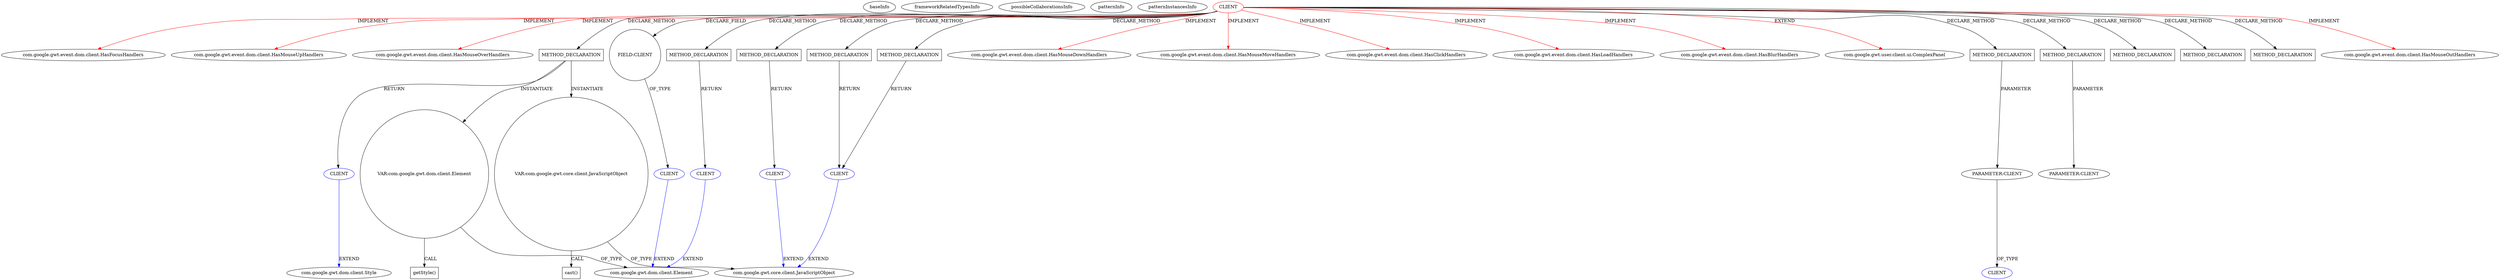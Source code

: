 digraph {
baseInfo[graphId=606,category="pattern",isAnonymous=false,possibleRelation=true]
frameworkRelatedTypesInfo[0="com.google.gwt.event.dom.client.HasMouseOutHandlers",1="com.google.gwt.event.dom.client.HasMouseMoveHandlers",2="com.google.gwt.user.client.ui.ComplexPanel",3="com.google.gwt.event.dom.client.HasClickHandlers",4="com.google.gwt.event.dom.client.HasFocusHandlers",5="com.google.gwt.event.dom.client.HasMouseUpHandlers",6="com.google.gwt.event.dom.client.HasBlurHandlers",7="com.google.gwt.event.dom.client.HasMouseDownHandlers",8="com.google.gwt.event.dom.client.HasLoadHandlers",9="com.google.gwt.event.dom.client.HasMouseOverHandlers"]
possibleCollaborationsInfo[0="606~FIELD_TYPE_DECLARATION-~com.google.gwt.event.dom.client.HasMouseOutHandlers com.google.gwt.event.dom.client.HasMouseMoveHandlers com.google.gwt.user.client.ui.ComplexPanel com.google.gwt.event.dom.client.HasClickHandlers com.google.gwt.event.dom.client.HasFocusHandlers com.google.gwt.event.dom.client.HasMouseUpHandlers com.google.gwt.event.dom.client.HasBlurHandlers com.google.gwt.event.dom.client.HasMouseDownHandlers com.google.gwt.event.dom.client.HasLoadHandlers com.google.gwt.event.dom.client.HasMouseOverHandlers ~com.google.gwt.dom.client.Element ~false~false",1="606~RETURN_TYPE_DECLARATION-CLIENT_METHOD_DECLARATION-~com.google.gwt.event.dom.client.HasMouseOutHandlers com.google.gwt.event.dom.client.HasMouseMoveHandlers com.google.gwt.user.client.ui.ComplexPanel com.google.gwt.event.dom.client.HasClickHandlers com.google.gwt.event.dom.client.HasFocusHandlers com.google.gwt.event.dom.client.HasMouseUpHandlers com.google.gwt.event.dom.client.HasBlurHandlers com.google.gwt.event.dom.client.HasMouseDownHandlers com.google.gwt.event.dom.client.HasLoadHandlers com.google.gwt.event.dom.client.HasMouseOverHandlers ~com.google.gwt.core.client.JavaScriptObject ~false~false",2="606~RETURN_TYPE_DECLARATION-CLIENT_METHOD_DECLARATION-~com.google.gwt.event.dom.client.HasMouseOutHandlers com.google.gwt.event.dom.client.HasMouseMoveHandlers com.google.gwt.user.client.ui.ComplexPanel com.google.gwt.event.dom.client.HasClickHandlers com.google.gwt.event.dom.client.HasFocusHandlers com.google.gwt.event.dom.client.HasMouseUpHandlers com.google.gwt.event.dom.client.HasBlurHandlers com.google.gwt.event.dom.client.HasMouseDownHandlers com.google.gwt.event.dom.client.HasLoadHandlers com.google.gwt.event.dom.client.HasMouseOverHandlers ~com.google.gwt.dom.client.Style ~false~false",3="606~RETURN_TYPE_DECLARATION-CLIENT_METHOD_DECLARATION-RETURN_TYPE_DECLARATION-CLIENT_METHOD_DECLARATION-~com.google.gwt.event.dom.client.HasMouseOutHandlers com.google.gwt.event.dom.client.HasMouseMoveHandlers com.google.gwt.user.client.ui.ComplexPanel com.google.gwt.event.dom.client.HasClickHandlers com.google.gwt.event.dom.client.HasFocusHandlers com.google.gwt.event.dom.client.HasMouseUpHandlers com.google.gwt.event.dom.client.HasBlurHandlers com.google.gwt.event.dom.client.HasMouseDownHandlers com.google.gwt.event.dom.client.HasLoadHandlers com.google.gwt.event.dom.client.HasMouseOverHandlers ~com.google.gwt.core.client.JavaScriptObject ~false~false",4="606~RETURN_TYPE_DECLARATION-CLIENT_METHOD_DECLARATION-~com.google.gwt.event.dom.client.HasMouseOutHandlers com.google.gwt.event.dom.client.HasMouseMoveHandlers com.google.gwt.user.client.ui.ComplexPanel com.google.gwt.event.dom.client.HasClickHandlers com.google.gwt.event.dom.client.HasFocusHandlers com.google.gwt.event.dom.client.HasMouseUpHandlers com.google.gwt.event.dom.client.HasBlurHandlers com.google.gwt.event.dom.client.HasMouseDownHandlers com.google.gwt.event.dom.client.HasLoadHandlers com.google.gwt.event.dom.client.HasMouseOverHandlers ~com.google.gwt.dom.client.Element ~false~false"]
patternInfo[frequency=2.0,patternRootClient=0]
patternInstancesInfo[0="mguiral-GwtSvgLib~/mguiral-GwtSvgLib/GwtSvgLib-master/src/gwt/html5/svg/client/user/ui/SVGTextContentWidget.java~SVGTextContentWidget~3987",1="mguiral-GwtSvgLib~/mguiral-GwtSvgLib/GwtSvgLib-master/src/gwt/html5/svg/client/user/ui/SVGSwitchWidget.java~SVGSwitchWidget~4001"]
2[label="com.google.gwt.event.dom.client.HasFocusHandlers",vertexType="FRAMEWORK_INTERFACE_TYPE",isFrameworkType=false]
0[label="CLIENT",vertexType="ROOT_CLIENT_CLASS_DECLARATION",isFrameworkType=false,color=red]
6[label="com.google.gwt.event.dom.client.HasMouseUpHandlers",vertexType="FRAMEWORK_INTERFACE_TYPE",isFrameworkType=false]
7[label="com.google.gwt.event.dom.client.HasMouseOverHandlers",vertexType="FRAMEWORK_INTERFACE_TYPE",isFrameworkType=false]
11[label="FIELD:CLIENT",vertexType="FIELD_DECLARATION",isFrameworkType=false,shape=circle]
5[label="com.google.gwt.event.dom.client.HasMouseDownHandlers",vertexType="FRAMEWORK_INTERFACE_TYPE",isFrameworkType=false]
8[label="com.google.gwt.event.dom.client.HasMouseMoveHandlers",vertexType="FRAMEWORK_INTERFACE_TYPE",isFrameworkType=false]
4[label="com.google.gwt.event.dom.client.HasClickHandlers",vertexType="FRAMEWORK_INTERFACE_TYPE",isFrameworkType=false]
10[label="com.google.gwt.event.dom.client.HasLoadHandlers",vertexType="FRAMEWORK_INTERFACE_TYPE",isFrameworkType=false]
3[label="com.google.gwt.event.dom.client.HasBlurHandlers",vertexType="FRAMEWORK_INTERFACE_TYPE",isFrameworkType=false]
1[label="com.google.gwt.user.client.ui.ComplexPanel",vertexType="FRAMEWORK_CLASS_TYPE",isFrameworkType=false]
42[label="METHOD_DECLARATION",vertexType="CLIENT_METHOD_DECLARATION",isFrameworkType=false,shape=box]
43[label="PARAMETER:CLIENT",vertexType="PARAMETER_DECLARATION",isFrameworkType=false]
60[label="METHOD_DECLARATION",vertexType="CLIENT_METHOD_DECLARATION",isFrameworkType=false,shape=box]
66[label="VAR:com.google.gwt.dom.client.Element",vertexType="VARIABLE_EXPRESION",isFrameworkType=false,shape=circle]
63[label="VAR:com.google.gwt.core.client.JavaScriptObject",vertexType="VARIABLE_EXPRESION",isFrameworkType=false,shape=circle]
20[label="METHOD_DECLARATION",vertexType="CLIENT_METHOD_DECLARATION",isFrameworkType=false,shape=box]
21[label="PARAMETER:CLIENT",vertexType="PARAMETER_DECLARATION",isFrameworkType=false]
58[label="METHOD_DECLARATION",vertexType="CLIENT_METHOD_DECLARATION",isFrameworkType=false,shape=box]
53[label="METHOD_DECLARATION",vertexType="CLIENT_METHOD_DECLARATION",isFrameworkType=false,shape=box]
25[label="METHOD_DECLARATION",vertexType="CLIENT_METHOD_DECLARATION",isFrameworkType=false,shape=box]
27[label="METHOD_DECLARATION",vertexType="CLIENT_METHOD_DECLARATION",isFrameworkType=false,shape=box]
38[label="METHOD_DECLARATION",vertexType="CLIENT_METHOD_DECLARATION",isFrameworkType=false,shape=box]
35[label="METHOD_DECLARATION",vertexType="CLIENT_METHOD_DECLARATION",isFrameworkType=false,shape=box]
30[label="METHOD_DECLARATION",vertexType="CLIENT_METHOD_DECLARATION",isFrameworkType=false,shape=box]
9[label="com.google.gwt.event.dom.client.HasMouseOutHandlers",vertexType="FRAMEWORK_INTERFACE_TYPE",isFrameworkType=false]
67[label="getStyle()",vertexType="INSIDE_CALL",isFrameworkType=false,shape=box]
23[label="com.google.gwt.core.client.JavaScriptObject",vertexType="FRAMEWORK_CLASS_TYPE",isFrameworkType=false]
64[label="cast()",vertexType="INSIDE_CALL",isFrameworkType=false,shape=box]
13[label="com.google.gwt.dom.client.Element",vertexType="FRAMEWORK_CLASS_TYPE",isFrameworkType=false]
12[label="CLIENT",vertexType="REFERENCE_CLIENT_CLASS_DECLARATION",isFrameworkType=false,color=blue]
31[label="CLIENT",vertexType="REFERENCE_CLIENT_CLASS_DECLARATION",isFrameworkType=false,color=blue]
44[label="CLIENT",vertexType="REFERENCE_CLIENT_CLASS_DECLARATION",isFrameworkType=false,color=blue]
61[label="CLIENT",vertexType="REFERENCE_CLIENT_CLASS_DECLARATION",isFrameworkType=false,color=blue]
62[label="com.google.gwt.dom.client.Style",vertexType="FRAMEWORK_CLASS_TYPE",isFrameworkType=false]
54[label="CLIENT",vertexType="REFERENCE_CLIENT_CLASS_DECLARATION",isFrameworkType=false,color=blue]
28[label="CLIENT",vertexType="REFERENCE_CLIENT_CLASS_DECLARATION",isFrameworkType=false,color=blue]
66->67[label="CALL"]
0->9[label="IMPLEMENT",color=red]
0->30[label="DECLARE_METHOD"]
0->8[label="IMPLEMENT",color=red]
27->28[label="RETURN"]
0->1[label="EXTEND",color=red]
0->4[label="IMPLEMENT",color=red]
0->35[label="DECLARE_METHOD"]
0->27[label="DECLARE_METHOD"]
0->42[label="DECLARE_METHOD"]
42->43[label="PARAMETER"]
0->2[label="IMPLEMENT",color=red]
0->20[label="DECLARE_METHOD"]
11->12[label="OF_TYPE"]
63->64[label="CALL"]
0->11[label="DECLARE_FIELD"]
60->61[label="RETURN"]
60->63[label="INSTANTIATE"]
28->13[label="EXTEND",color=blue]
0->6[label="IMPLEMENT",color=red]
20->21[label="PARAMETER"]
30->31[label="RETURN"]
31->23[label="EXTEND",color=blue]
54->23[label="EXTEND",color=blue]
63->23[label="OF_TYPE"]
0->3[label="IMPLEMENT",color=red]
60->66[label="INSTANTIATE"]
0->5[label="IMPLEMENT",color=red]
0->60[label="DECLARE_METHOD"]
12->13[label="EXTEND",color=blue]
58->54[label="RETURN"]
0->10[label="IMPLEMENT",color=red]
0->38[label="DECLARE_METHOD"]
53->54[label="RETURN"]
0->58[label="DECLARE_METHOD"]
43->44[label="OF_TYPE"]
61->62[label="EXTEND",color=blue]
66->13[label="OF_TYPE"]
0->25[label="DECLARE_METHOD"]
0->53[label="DECLARE_METHOD"]
0->7[label="IMPLEMENT",color=red]
}

